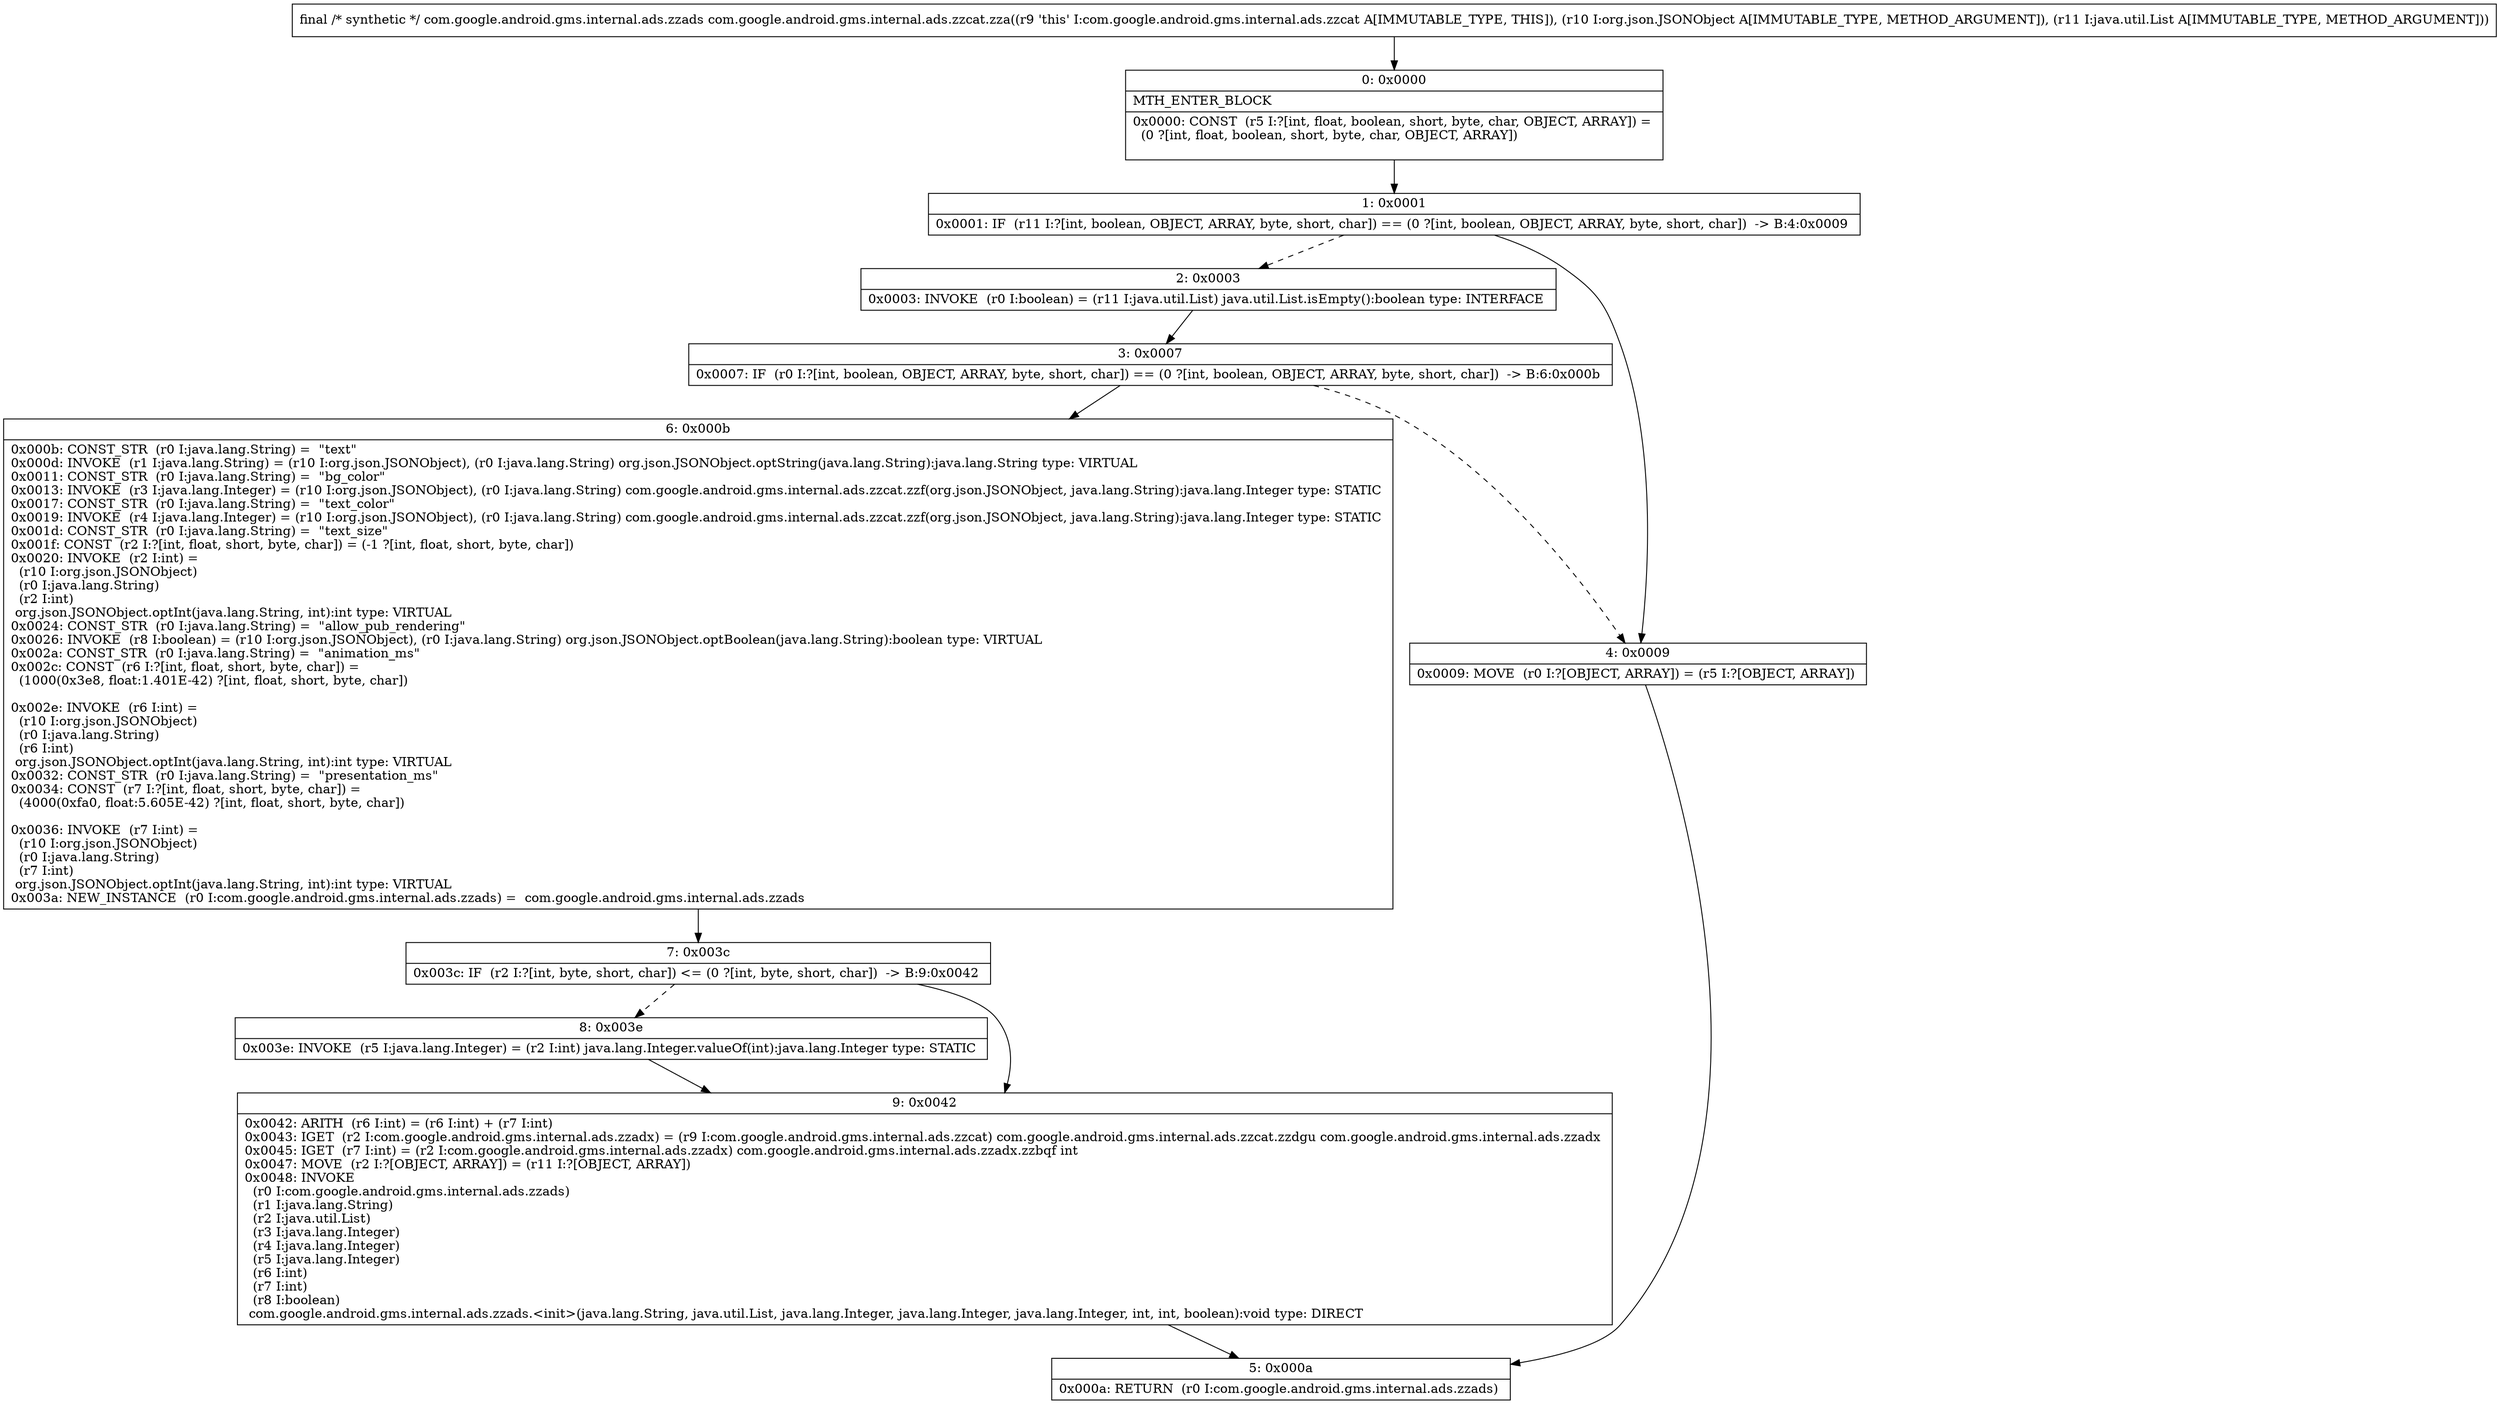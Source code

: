 digraph "CFG forcom.google.android.gms.internal.ads.zzcat.zza(Lorg\/json\/JSONObject;Ljava\/util\/List;)Lcom\/google\/android\/gms\/internal\/ads\/zzads;" {
Node_0 [shape=record,label="{0\:\ 0x0000|MTH_ENTER_BLOCK\l|0x0000: CONST  (r5 I:?[int, float, boolean, short, byte, char, OBJECT, ARRAY]) = \l  (0 ?[int, float, boolean, short, byte, char, OBJECT, ARRAY])\l \l}"];
Node_1 [shape=record,label="{1\:\ 0x0001|0x0001: IF  (r11 I:?[int, boolean, OBJECT, ARRAY, byte, short, char]) == (0 ?[int, boolean, OBJECT, ARRAY, byte, short, char])  \-\> B:4:0x0009 \l}"];
Node_2 [shape=record,label="{2\:\ 0x0003|0x0003: INVOKE  (r0 I:boolean) = (r11 I:java.util.List) java.util.List.isEmpty():boolean type: INTERFACE \l}"];
Node_3 [shape=record,label="{3\:\ 0x0007|0x0007: IF  (r0 I:?[int, boolean, OBJECT, ARRAY, byte, short, char]) == (0 ?[int, boolean, OBJECT, ARRAY, byte, short, char])  \-\> B:6:0x000b \l}"];
Node_4 [shape=record,label="{4\:\ 0x0009|0x0009: MOVE  (r0 I:?[OBJECT, ARRAY]) = (r5 I:?[OBJECT, ARRAY]) \l}"];
Node_5 [shape=record,label="{5\:\ 0x000a|0x000a: RETURN  (r0 I:com.google.android.gms.internal.ads.zzads) \l}"];
Node_6 [shape=record,label="{6\:\ 0x000b|0x000b: CONST_STR  (r0 I:java.lang.String) =  \"text\" \l0x000d: INVOKE  (r1 I:java.lang.String) = (r10 I:org.json.JSONObject), (r0 I:java.lang.String) org.json.JSONObject.optString(java.lang.String):java.lang.String type: VIRTUAL \l0x0011: CONST_STR  (r0 I:java.lang.String) =  \"bg_color\" \l0x0013: INVOKE  (r3 I:java.lang.Integer) = (r10 I:org.json.JSONObject), (r0 I:java.lang.String) com.google.android.gms.internal.ads.zzcat.zzf(org.json.JSONObject, java.lang.String):java.lang.Integer type: STATIC \l0x0017: CONST_STR  (r0 I:java.lang.String) =  \"text_color\" \l0x0019: INVOKE  (r4 I:java.lang.Integer) = (r10 I:org.json.JSONObject), (r0 I:java.lang.String) com.google.android.gms.internal.ads.zzcat.zzf(org.json.JSONObject, java.lang.String):java.lang.Integer type: STATIC \l0x001d: CONST_STR  (r0 I:java.lang.String) =  \"text_size\" \l0x001f: CONST  (r2 I:?[int, float, short, byte, char]) = (\-1 ?[int, float, short, byte, char]) \l0x0020: INVOKE  (r2 I:int) = \l  (r10 I:org.json.JSONObject)\l  (r0 I:java.lang.String)\l  (r2 I:int)\l org.json.JSONObject.optInt(java.lang.String, int):int type: VIRTUAL \l0x0024: CONST_STR  (r0 I:java.lang.String) =  \"allow_pub_rendering\" \l0x0026: INVOKE  (r8 I:boolean) = (r10 I:org.json.JSONObject), (r0 I:java.lang.String) org.json.JSONObject.optBoolean(java.lang.String):boolean type: VIRTUAL \l0x002a: CONST_STR  (r0 I:java.lang.String) =  \"animation_ms\" \l0x002c: CONST  (r6 I:?[int, float, short, byte, char]) = \l  (1000(0x3e8, float:1.401E\-42) ?[int, float, short, byte, char])\l \l0x002e: INVOKE  (r6 I:int) = \l  (r10 I:org.json.JSONObject)\l  (r0 I:java.lang.String)\l  (r6 I:int)\l org.json.JSONObject.optInt(java.lang.String, int):int type: VIRTUAL \l0x0032: CONST_STR  (r0 I:java.lang.String) =  \"presentation_ms\" \l0x0034: CONST  (r7 I:?[int, float, short, byte, char]) = \l  (4000(0xfa0, float:5.605E\-42) ?[int, float, short, byte, char])\l \l0x0036: INVOKE  (r7 I:int) = \l  (r10 I:org.json.JSONObject)\l  (r0 I:java.lang.String)\l  (r7 I:int)\l org.json.JSONObject.optInt(java.lang.String, int):int type: VIRTUAL \l0x003a: NEW_INSTANCE  (r0 I:com.google.android.gms.internal.ads.zzads) =  com.google.android.gms.internal.ads.zzads \l}"];
Node_7 [shape=record,label="{7\:\ 0x003c|0x003c: IF  (r2 I:?[int, byte, short, char]) \<= (0 ?[int, byte, short, char])  \-\> B:9:0x0042 \l}"];
Node_8 [shape=record,label="{8\:\ 0x003e|0x003e: INVOKE  (r5 I:java.lang.Integer) = (r2 I:int) java.lang.Integer.valueOf(int):java.lang.Integer type: STATIC \l}"];
Node_9 [shape=record,label="{9\:\ 0x0042|0x0042: ARITH  (r6 I:int) = (r6 I:int) + (r7 I:int) \l0x0043: IGET  (r2 I:com.google.android.gms.internal.ads.zzadx) = (r9 I:com.google.android.gms.internal.ads.zzcat) com.google.android.gms.internal.ads.zzcat.zzdgu com.google.android.gms.internal.ads.zzadx \l0x0045: IGET  (r7 I:int) = (r2 I:com.google.android.gms.internal.ads.zzadx) com.google.android.gms.internal.ads.zzadx.zzbqf int \l0x0047: MOVE  (r2 I:?[OBJECT, ARRAY]) = (r11 I:?[OBJECT, ARRAY]) \l0x0048: INVOKE  \l  (r0 I:com.google.android.gms.internal.ads.zzads)\l  (r1 I:java.lang.String)\l  (r2 I:java.util.List)\l  (r3 I:java.lang.Integer)\l  (r4 I:java.lang.Integer)\l  (r5 I:java.lang.Integer)\l  (r6 I:int)\l  (r7 I:int)\l  (r8 I:boolean)\l com.google.android.gms.internal.ads.zzads.\<init\>(java.lang.String, java.util.List, java.lang.Integer, java.lang.Integer, java.lang.Integer, int, int, boolean):void type: DIRECT \l}"];
MethodNode[shape=record,label="{final \/* synthetic *\/ com.google.android.gms.internal.ads.zzads com.google.android.gms.internal.ads.zzcat.zza((r9 'this' I:com.google.android.gms.internal.ads.zzcat A[IMMUTABLE_TYPE, THIS]), (r10 I:org.json.JSONObject A[IMMUTABLE_TYPE, METHOD_ARGUMENT]), (r11 I:java.util.List A[IMMUTABLE_TYPE, METHOD_ARGUMENT])) }"];
MethodNode -> Node_0;
Node_0 -> Node_1;
Node_1 -> Node_2[style=dashed];
Node_1 -> Node_4;
Node_2 -> Node_3;
Node_3 -> Node_4[style=dashed];
Node_3 -> Node_6;
Node_4 -> Node_5;
Node_6 -> Node_7;
Node_7 -> Node_8[style=dashed];
Node_7 -> Node_9;
Node_8 -> Node_9;
Node_9 -> Node_5;
}

